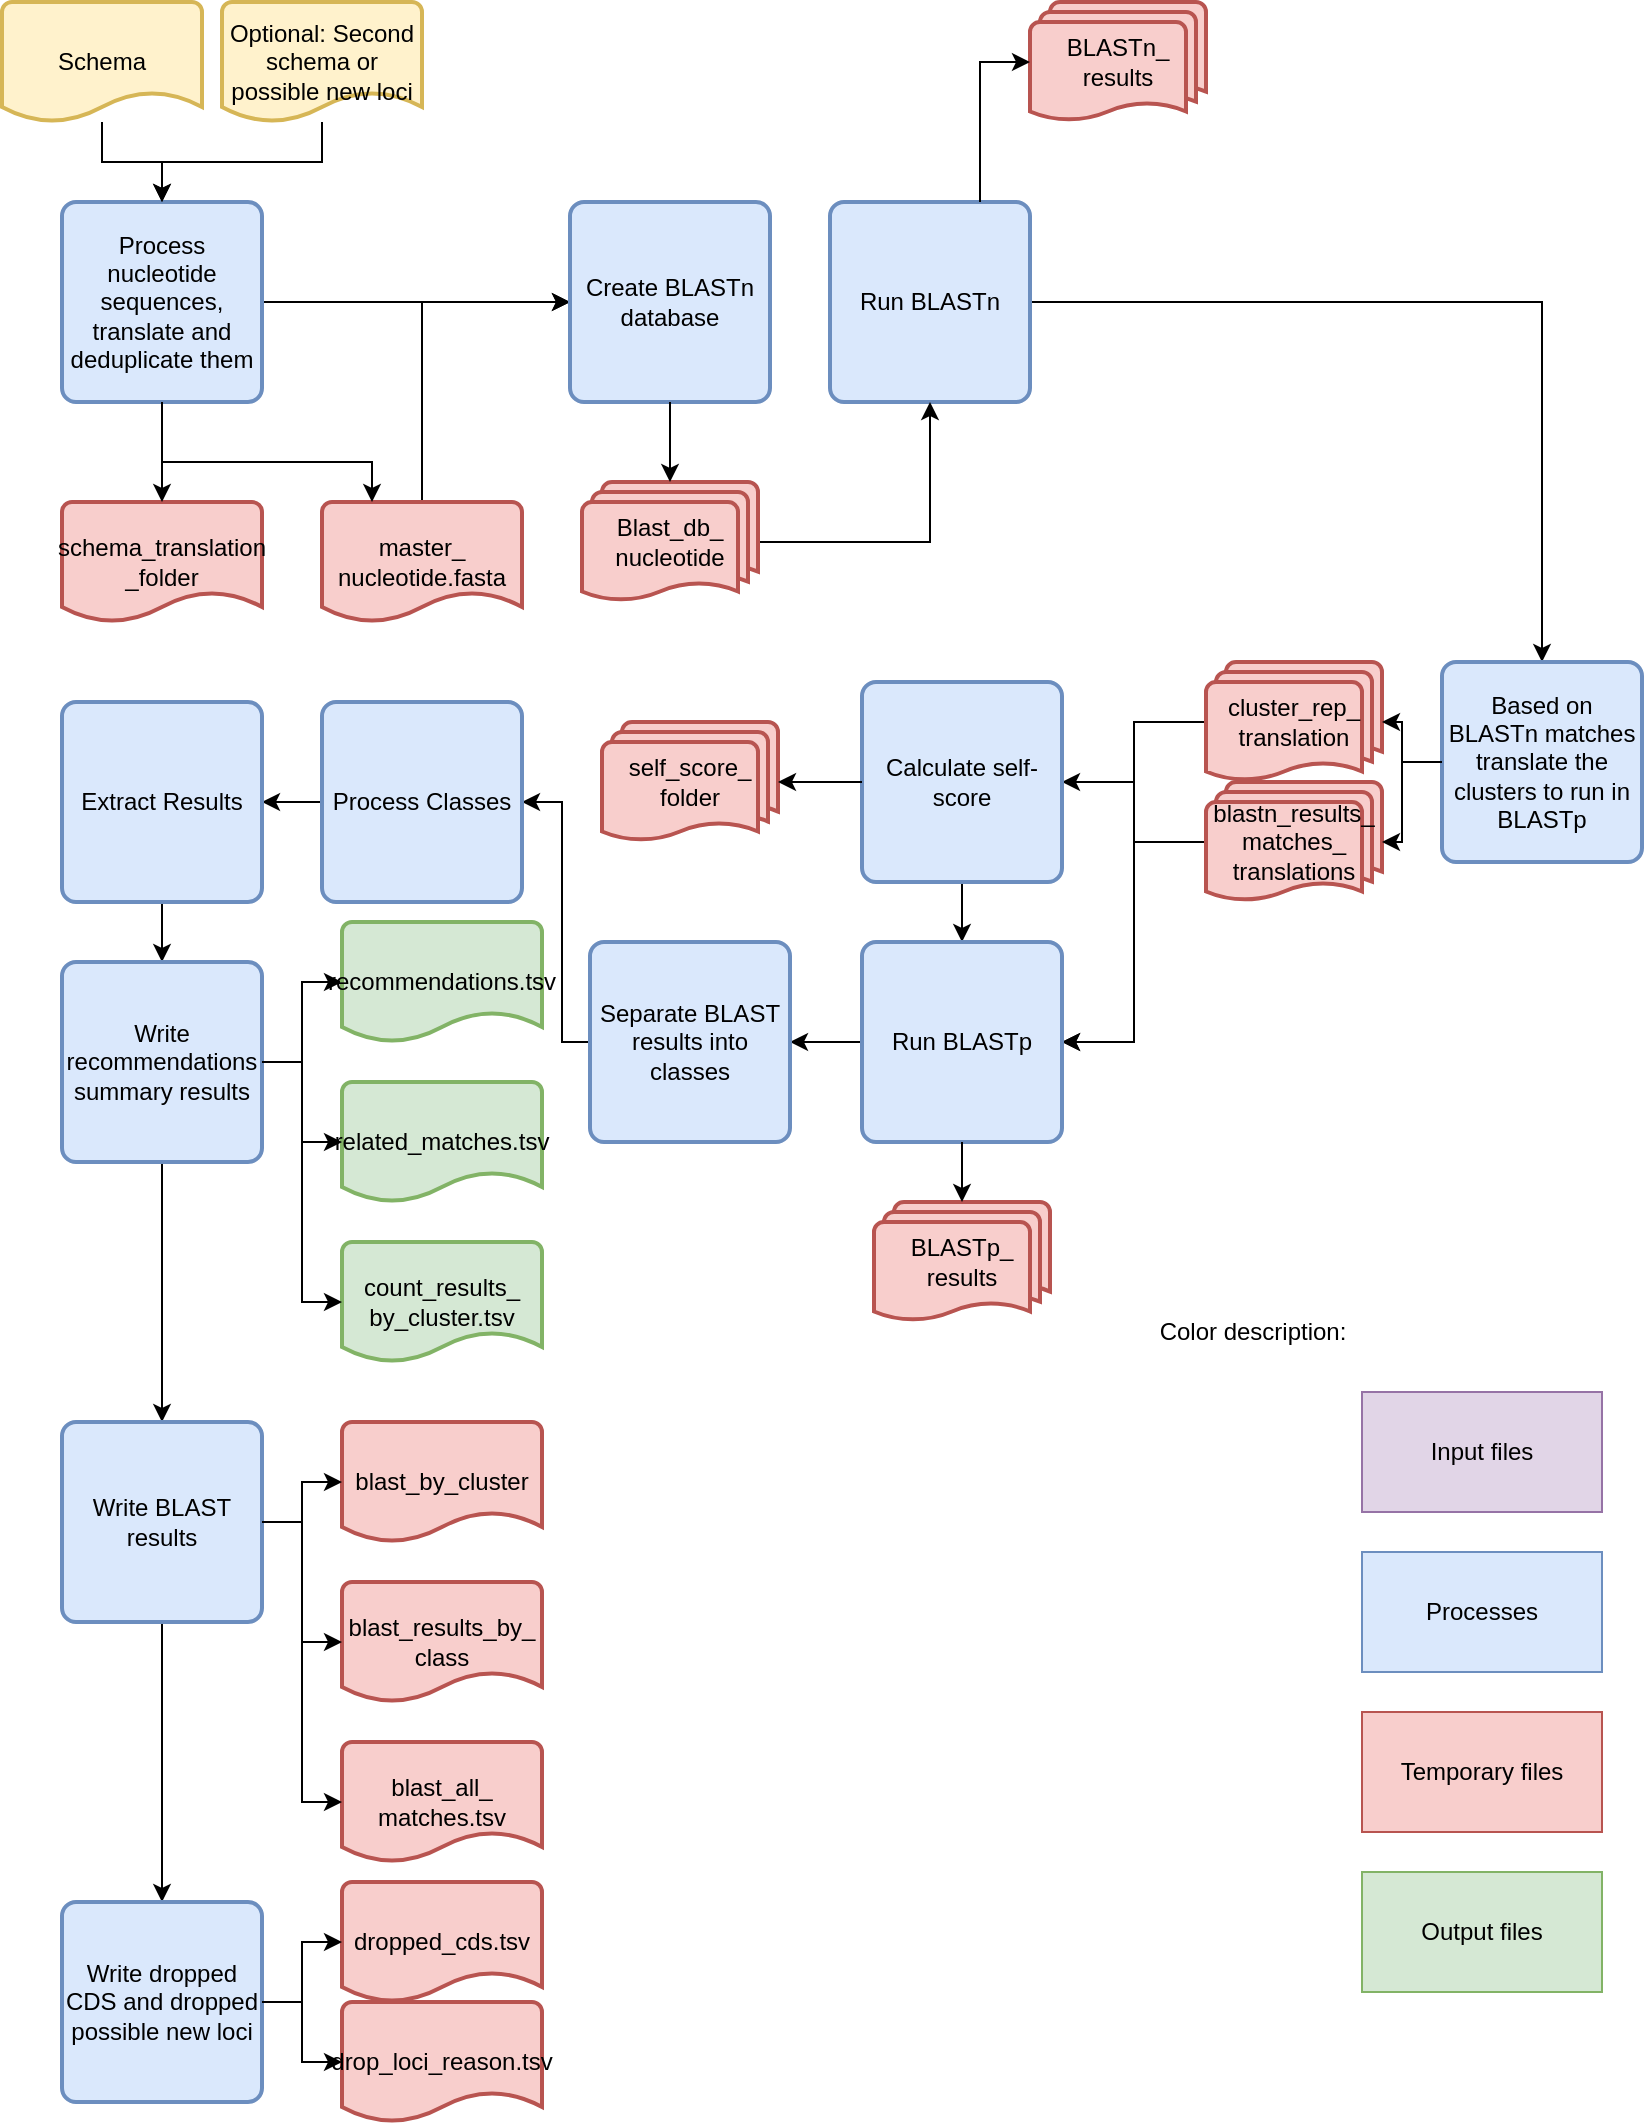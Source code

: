 <mxfile version="25.0.3">
  <diagram name="Page-1" id="O7tJ_XTMT47j3ZjIrFe9">
    <mxGraphModel dx="1364" dy="799" grid="1" gridSize="10" guides="1" tooltips="1" connect="1" arrows="1" fold="1" page="1" pageScale="1" pageWidth="850" pageHeight="1100" math="0" shadow="0">
      <root>
        <mxCell id="0" />
        <mxCell id="1" parent="0" />
        <mxCell id="bB8MIb_X-hNjf2Zx4OUO-77" style="edgeStyle=orthogonalEdgeStyle;rounded=0;orthogonalLoop=1;jettySize=auto;html=1;" edge="1" parent="1" source="bB8MIb_X-hNjf2Zx4OUO-1" target="bB8MIb_X-hNjf2Zx4OUO-18">
          <mxGeometry relative="1" as="geometry" />
        </mxCell>
        <mxCell id="bB8MIb_X-hNjf2Zx4OUO-1" value="Process nucleotide sequences, translate and deduplicate them" style="rounded=1;whiteSpace=wrap;html=1;absoluteArcSize=1;arcSize=14;strokeWidth=2;fillColor=#dae8fc;strokeColor=#6c8ebf;" vertex="1" parent="1">
          <mxGeometry x="40" y="110" width="100" height="100" as="geometry" />
        </mxCell>
        <mxCell id="bB8MIb_X-hNjf2Zx4OUO-2" style="edgeStyle=orthogonalEdgeStyle;rounded=0;orthogonalLoop=1;jettySize=auto;html=1;entryX=0.5;entryY=0;entryDx=0;entryDy=0;" edge="1" parent="1" source="bB8MIb_X-hNjf2Zx4OUO-3" target="bB8MIb_X-hNjf2Zx4OUO-1">
          <mxGeometry relative="1" as="geometry" />
        </mxCell>
        <mxCell id="bB8MIb_X-hNjf2Zx4OUO-3" value="Schema" style="strokeWidth=2;html=1;shape=mxgraph.flowchart.document2;whiteSpace=wrap;size=0.25;fillColor=#fff2cc;strokeColor=#d6b656;" vertex="1" parent="1">
          <mxGeometry x="10" y="10" width="100" height="60" as="geometry" />
        </mxCell>
        <mxCell id="bB8MIb_X-hNjf2Zx4OUO-6" value="schema_translation&lt;div&gt;_folder&lt;/div&gt;" style="strokeWidth=2;html=1;shape=mxgraph.flowchart.document2;whiteSpace=wrap;size=0.25;fillColor=#f8cecc;strokeColor=#b85450;" vertex="1" parent="1">
          <mxGeometry x="40" y="260" width="100" height="60" as="geometry" />
        </mxCell>
        <mxCell id="bB8MIb_X-hNjf2Zx4OUO-76" style="edgeStyle=orthogonalEdgeStyle;rounded=0;orthogonalLoop=1;jettySize=auto;html=1;entryX=0;entryY=0.5;entryDx=0;entryDy=0;" edge="1" parent="1" source="bB8MIb_X-hNjf2Zx4OUO-8" target="bB8MIb_X-hNjf2Zx4OUO-18">
          <mxGeometry relative="1" as="geometry">
            <Array as="points">
              <mxPoint x="220" y="160" />
            </Array>
          </mxGeometry>
        </mxCell>
        <mxCell id="bB8MIb_X-hNjf2Zx4OUO-8" value="&lt;div&gt;master_&lt;/div&gt;&lt;div&gt;nucleotide.fasta&lt;/div&gt;" style="strokeWidth=2;html=1;shape=mxgraph.flowchart.document2;whiteSpace=wrap;size=0.25;fillColor=#f8cecc;strokeColor=#b85450;" vertex="1" parent="1">
          <mxGeometry x="170" y="260" width="100" height="60" as="geometry" />
        </mxCell>
        <mxCell id="bB8MIb_X-hNjf2Zx4OUO-9" style="edgeStyle=orthogonalEdgeStyle;rounded=0;orthogonalLoop=1;jettySize=auto;html=1;entryX=0.5;entryY=0;entryDx=0;entryDy=0;entryPerimeter=0;" edge="1" parent="1" source="bB8MIb_X-hNjf2Zx4OUO-1" target="bB8MIb_X-hNjf2Zx4OUO-6">
          <mxGeometry relative="1" as="geometry" />
        </mxCell>
        <mxCell id="bB8MIb_X-hNjf2Zx4OUO-10" style="edgeStyle=orthogonalEdgeStyle;rounded=0;orthogonalLoop=1;jettySize=auto;html=1;entryX=0.25;entryY=0;entryDx=0;entryDy=0;entryPerimeter=0;" edge="1" parent="1" source="bB8MIb_X-hNjf2Zx4OUO-1" target="bB8MIb_X-hNjf2Zx4OUO-8">
          <mxGeometry relative="1" as="geometry">
            <Array as="points">
              <mxPoint x="90" y="240" />
              <mxPoint x="195" y="240" />
            </Array>
          </mxGeometry>
        </mxCell>
        <mxCell id="bB8MIb_X-hNjf2Zx4OUO-18" value="Create BLASTn database" style="rounded=1;whiteSpace=wrap;html=1;absoluteArcSize=1;arcSize=14;strokeWidth=2;fillColor=#dae8fc;strokeColor=#6c8ebf;" vertex="1" parent="1">
          <mxGeometry x="294" y="110" width="100" height="100" as="geometry" />
        </mxCell>
        <mxCell id="bB8MIb_X-hNjf2Zx4OUO-19" style="edgeStyle=orthogonalEdgeStyle;rounded=0;orthogonalLoop=1;jettySize=auto;html=1;entryX=0.5;entryY=0;entryDx=0;entryDy=0;" edge="1" parent="1" source="bB8MIb_X-hNjf2Zx4OUO-20" target="bB8MIb_X-hNjf2Zx4OUO-24">
          <mxGeometry relative="1" as="geometry" />
        </mxCell>
        <mxCell id="bB8MIb_X-hNjf2Zx4OUO-20" value="Run BLASTn" style="rounded=1;whiteSpace=wrap;html=1;absoluteArcSize=1;arcSize=14;strokeWidth=2;fillColor=#dae8fc;strokeColor=#6c8ebf;" vertex="1" parent="1">
          <mxGeometry x="424" y="110" width="100" height="100" as="geometry" />
        </mxCell>
        <mxCell id="bB8MIb_X-hNjf2Zx4OUO-21" style="edgeStyle=orthogonalEdgeStyle;rounded=0;orthogonalLoop=1;jettySize=auto;html=1;entryX=0.5;entryY=1;entryDx=0;entryDy=0;" edge="1" parent="1" source="bB8MIb_X-hNjf2Zx4OUO-22" target="bB8MIb_X-hNjf2Zx4OUO-20">
          <mxGeometry relative="1" as="geometry" />
        </mxCell>
        <mxCell id="bB8MIb_X-hNjf2Zx4OUO-22" value="Blast_db_&lt;div&gt;nucleotide&lt;/div&gt;" style="strokeWidth=2;html=1;shape=mxgraph.flowchart.multi-document;whiteSpace=wrap;fillColor=#f8cecc;strokeColor=#b85450;" vertex="1" parent="1">
          <mxGeometry x="300" y="250" width="88" height="60" as="geometry" />
        </mxCell>
        <mxCell id="bB8MIb_X-hNjf2Zx4OUO-23" style="edgeStyle=orthogonalEdgeStyle;rounded=0;orthogonalLoop=1;jettySize=auto;html=1;entryX=0.5;entryY=0;entryDx=0;entryDy=0;entryPerimeter=0;" edge="1" parent="1" source="bB8MIb_X-hNjf2Zx4OUO-18" target="bB8MIb_X-hNjf2Zx4OUO-22">
          <mxGeometry relative="1" as="geometry" />
        </mxCell>
        <mxCell id="bB8MIb_X-hNjf2Zx4OUO-24" value="Based on BLASTn matches translate the clusters to run in BLASTp" style="rounded=1;whiteSpace=wrap;html=1;absoluteArcSize=1;arcSize=14;strokeWidth=2;fillColor=#dae8fc;strokeColor=#6c8ebf;" vertex="1" parent="1">
          <mxGeometry x="730" y="340" width="100" height="100" as="geometry" />
        </mxCell>
        <mxCell id="bB8MIb_X-hNjf2Zx4OUO-25" value="BLASTn_&lt;div&gt;results&lt;/div&gt;" style="strokeWidth=2;html=1;shape=mxgraph.flowchart.multi-document;whiteSpace=wrap;fillColor=#f8cecc;strokeColor=#b85450;" vertex="1" parent="1">
          <mxGeometry x="524" y="10" width="88" height="60" as="geometry" />
        </mxCell>
        <mxCell id="bB8MIb_X-hNjf2Zx4OUO-26" style="edgeStyle=orthogonalEdgeStyle;rounded=0;orthogonalLoop=1;jettySize=auto;html=1;exitX=0.75;exitY=0;exitDx=0;exitDy=0;entryX=0;entryY=0.5;entryDx=0;entryDy=0;entryPerimeter=0;" edge="1" parent="1" source="bB8MIb_X-hNjf2Zx4OUO-20" target="bB8MIb_X-hNjf2Zx4OUO-25">
          <mxGeometry relative="1" as="geometry" />
        </mxCell>
        <mxCell id="bB8MIb_X-hNjf2Zx4OUO-27" style="edgeStyle=orthogonalEdgeStyle;rounded=0;orthogonalLoop=1;jettySize=auto;html=1;entryX=1;entryY=0.5;entryDx=0;entryDy=0;" edge="1" parent="1" source="bB8MIb_X-hNjf2Zx4OUO-28" target="bB8MIb_X-hNjf2Zx4OUO-37">
          <mxGeometry relative="1" as="geometry" />
        </mxCell>
        <mxCell id="bB8MIb_X-hNjf2Zx4OUO-28" value="blastn_results_&lt;div&gt;matches_&lt;/div&gt;&lt;div&gt;translations&lt;/div&gt;" style="strokeWidth=2;html=1;shape=mxgraph.flowchart.multi-document;whiteSpace=wrap;fillColor=#f8cecc;strokeColor=#b85450;" vertex="1" parent="1">
          <mxGeometry x="612" y="400" width="88" height="60" as="geometry" />
        </mxCell>
        <mxCell id="bB8MIb_X-hNjf2Zx4OUO-29" style="edgeStyle=orthogonalEdgeStyle;rounded=0;orthogonalLoop=1;jettySize=auto;html=1;entryX=1;entryY=0.5;entryDx=0;entryDy=0;" edge="1" parent="1" source="bB8MIb_X-hNjf2Zx4OUO-31" target="bB8MIb_X-hNjf2Zx4OUO-33">
          <mxGeometry relative="1" as="geometry" />
        </mxCell>
        <mxCell id="bB8MIb_X-hNjf2Zx4OUO-30" style="edgeStyle=orthogonalEdgeStyle;rounded=0;orthogonalLoop=1;jettySize=auto;html=1;entryX=1;entryY=0.5;entryDx=0;entryDy=0;" edge="1" parent="1" source="bB8MIb_X-hNjf2Zx4OUO-31" target="bB8MIb_X-hNjf2Zx4OUO-37">
          <mxGeometry relative="1" as="geometry" />
        </mxCell>
        <mxCell id="bB8MIb_X-hNjf2Zx4OUO-31" value="cluster_rep_&lt;div&gt;translation&lt;/div&gt;" style="strokeWidth=2;html=1;shape=mxgraph.flowchart.multi-document;whiteSpace=wrap;fillColor=#f8cecc;strokeColor=#b85450;" vertex="1" parent="1">
          <mxGeometry x="612" y="340" width="88" height="60" as="geometry" />
        </mxCell>
        <mxCell id="bB8MIb_X-hNjf2Zx4OUO-32" style="edgeStyle=orthogonalEdgeStyle;rounded=0;orthogonalLoop=1;jettySize=auto;html=1;entryX=0.5;entryY=0;entryDx=0;entryDy=0;" edge="1" parent="1" source="bB8MIb_X-hNjf2Zx4OUO-33" target="bB8MIb_X-hNjf2Zx4OUO-37">
          <mxGeometry relative="1" as="geometry" />
        </mxCell>
        <mxCell id="bB8MIb_X-hNjf2Zx4OUO-33" value="Calculate self-score" style="rounded=1;whiteSpace=wrap;html=1;absoluteArcSize=1;arcSize=14;strokeWidth=2;fillColor=#dae8fc;strokeColor=#6c8ebf;" vertex="1" parent="1">
          <mxGeometry x="440" y="350" width="100" height="100" as="geometry" />
        </mxCell>
        <mxCell id="bB8MIb_X-hNjf2Zx4OUO-34" style="edgeStyle=orthogonalEdgeStyle;rounded=0;orthogonalLoop=1;jettySize=auto;html=1;entryX=1;entryY=0.5;entryDx=0;entryDy=0;entryPerimeter=0;" edge="1" parent="1" source="bB8MIb_X-hNjf2Zx4OUO-24" target="bB8MIb_X-hNjf2Zx4OUO-31">
          <mxGeometry relative="1" as="geometry" />
        </mxCell>
        <mxCell id="bB8MIb_X-hNjf2Zx4OUO-35" style="edgeStyle=orthogonalEdgeStyle;rounded=0;orthogonalLoop=1;jettySize=auto;html=1;entryX=1;entryY=0.5;entryDx=0;entryDy=0;entryPerimeter=0;" edge="1" parent="1" source="bB8MIb_X-hNjf2Zx4OUO-24" target="bB8MIb_X-hNjf2Zx4OUO-28">
          <mxGeometry relative="1" as="geometry" />
        </mxCell>
        <mxCell id="bB8MIb_X-hNjf2Zx4OUO-36" style="edgeStyle=orthogonalEdgeStyle;rounded=0;orthogonalLoop=1;jettySize=auto;html=1;entryX=1;entryY=0.5;entryDx=0;entryDy=0;" edge="1" parent="1" source="bB8MIb_X-hNjf2Zx4OUO-37" target="bB8MIb_X-hNjf2Zx4OUO-42">
          <mxGeometry relative="1" as="geometry" />
        </mxCell>
        <mxCell id="bB8MIb_X-hNjf2Zx4OUO-37" value="Run BLASTp" style="rounded=1;whiteSpace=wrap;html=1;absoluteArcSize=1;arcSize=14;strokeWidth=2;fillColor=#dae8fc;strokeColor=#6c8ebf;" vertex="1" parent="1">
          <mxGeometry x="440" y="480" width="100" height="100" as="geometry" />
        </mxCell>
        <mxCell id="bB8MIb_X-hNjf2Zx4OUO-38" value="self_score_&lt;div&gt;folder&lt;/div&gt;" style="strokeWidth=2;html=1;shape=mxgraph.flowchart.multi-document;whiteSpace=wrap;fillColor=#f8cecc;strokeColor=#b85450;" vertex="1" parent="1">
          <mxGeometry x="310" y="370" width="88" height="60" as="geometry" />
        </mxCell>
        <mxCell id="bB8MIb_X-hNjf2Zx4OUO-39" style="edgeStyle=orthogonalEdgeStyle;rounded=0;orthogonalLoop=1;jettySize=auto;html=1;entryX=1;entryY=0.5;entryDx=0;entryDy=0;entryPerimeter=0;" edge="1" parent="1" source="bB8MIb_X-hNjf2Zx4OUO-33" target="bB8MIb_X-hNjf2Zx4OUO-38">
          <mxGeometry relative="1" as="geometry" />
        </mxCell>
        <mxCell id="bB8MIb_X-hNjf2Zx4OUO-40" value="BLASTp_&lt;div&gt;results&lt;/div&gt;" style="strokeWidth=2;html=1;shape=mxgraph.flowchart.multi-document;whiteSpace=wrap;fillColor=#f8cecc;strokeColor=#b85450;" vertex="1" parent="1">
          <mxGeometry x="446" y="610" width="88" height="60" as="geometry" />
        </mxCell>
        <mxCell id="bB8MIb_X-hNjf2Zx4OUO-41" style="edgeStyle=orthogonalEdgeStyle;rounded=0;orthogonalLoop=1;jettySize=auto;html=1;entryX=1;entryY=0.5;entryDx=0;entryDy=0;" edge="1" parent="1" source="bB8MIb_X-hNjf2Zx4OUO-42" target="bB8MIb_X-hNjf2Zx4OUO-45">
          <mxGeometry relative="1" as="geometry">
            <Array as="points">
              <mxPoint x="290" y="530" />
              <mxPoint x="290" y="410" />
            </Array>
          </mxGeometry>
        </mxCell>
        <mxCell id="bB8MIb_X-hNjf2Zx4OUO-42" value="Separate BLAST results into classes" style="rounded=1;whiteSpace=wrap;html=1;absoluteArcSize=1;arcSize=14;strokeWidth=2;fillColor=#dae8fc;strokeColor=#6c8ebf;" vertex="1" parent="1">
          <mxGeometry x="304" y="480" width="100" height="100" as="geometry" />
        </mxCell>
        <mxCell id="bB8MIb_X-hNjf2Zx4OUO-43" style="edgeStyle=orthogonalEdgeStyle;rounded=0;orthogonalLoop=1;jettySize=auto;html=1;entryX=0.5;entryY=0;entryDx=0;entryDy=0;entryPerimeter=0;" edge="1" parent="1" source="bB8MIb_X-hNjf2Zx4OUO-37" target="bB8MIb_X-hNjf2Zx4OUO-40">
          <mxGeometry relative="1" as="geometry" />
        </mxCell>
        <mxCell id="bB8MIb_X-hNjf2Zx4OUO-44" style="edgeStyle=orthogonalEdgeStyle;rounded=0;orthogonalLoop=1;jettySize=auto;html=1;entryX=1;entryY=0.5;entryDx=0;entryDy=0;" edge="1" parent="1" source="bB8MIb_X-hNjf2Zx4OUO-45" target="bB8MIb_X-hNjf2Zx4OUO-47">
          <mxGeometry relative="1" as="geometry" />
        </mxCell>
        <mxCell id="bB8MIb_X-hNjf2Zx4OUO-45" value="Process Classes" style="rounded=1;whiteSpace=wrap;html=1;absoluteArcSize=1;arcSize=14;strokeWidth=2;fillColor=#dae8fc;strokeColor=#6c8ebf;" vertex="1" parent="1">
          <mxGeometry x="170" y="360" width="100" height="100" as="geometry" />
        </mxCell>
        <mxCell id="bB8MIb_X-hNjf2Zx4OUO-46" style="edgeStyle=orthogonalEdgeStyle;rounded=0;orthogonalLoop=1;jettySize=auto;html=1;entryX=0.5;entryY=0;entryDx=0;entryDy=0;" edge="1" parent="1" source="bB8MIb_X-hNjf2Zx4OUO-47" target="bB8MIb_X-hNjf2Zx4OUO-50">
          <mxGeometry relative="1" as="geometry" />
        </mxCell>
        <mxCell id="bB8MIb_X-hNjf2Zx4OUO-47" value="Extract Results" style="rounded=1;whiteSpace=wrap;html=1;absoluteArcSize=1;arcSize=14;strokeWidth=2;fillColor=#dae8fc;strokeColor=#6c8ebf;" vertex="1" parent="1">
          <mxGeometry x="40" y="360" width="100" height="100" as="geometry" />
        </mxCell>
        <mxCell id="bB8MIb_X-hNjf2Zx4OUO-48" style="edgeStyle=orthogonalEdgeStyle;rounded=0;orthogonalLoop=1;jettySize=auto;html=1;" edge="1" parent="1" source="bB8MIb_X-hNjf2Zx4OUO-50" target="bB8MIb_X-hNjf2Zx4OUO-51">
          <mxGeometry relative="1" as="geometry" />
        </mxCell>
        <mxCell id="bB8MIb_X-hNjf2Zx4OUO-49" style="edgeStyle=orthogonalEdgeStyle;rounded=0;orthogonalLoop=1;jettySize=auto;html=1;entryX=0.5;entryY=0;entryDx=0;entryDy=0;" edge="1" parent="1" source="bB8MIb_X-hNjf2Zx4OUO-50" target="bB8MIb_X-hNjf2Zx4OUO-57">
          <mxGeometry relative="1" as="geometry" />
        </mxCell>
        <mxCell id="bB8MIb_X-hNjf2Zx4OUO-50" value="Write recommendations summary results" style="rounded=1;whiteSpace=wrap;html=1;absoluteArcSize=1;arcSize=14;strokeWidth=2;fillColor=#dae8fc;strokeColor=#6c8ebf;" vertex="1" parent="1">
          <mxGeometry x="40" y="490" width="100" height="100" as="geometry" />
        </mxCell>
        <mxCell id="bB8MIb_X-hNjf2Zx4OUO-51" value="recommendations.tsv" style="strokeWidth=2;html=1;shape=mxgraph.flowchart.document2;whiteSpace=wrap;size=0.25;fillColor=#d5e8d4;strokeColor=#82b366;" vertex="1" parent="1">
          <mxGeometry x="180" y="470" width="100" height="60" as="geometry" />
        </mxCell>
        <mxCell id="bB8MIb_X-hNjf2Zx4OUO-52" value="related_matches.tsv" style="strokeWidth=2;html=1;shape=mxgraph.flowchart.document2;whiteSpace=wrap;size=0.25;fillColor=#d5e8d4;strokeColor=#82b366;" vertex="1" parent="1">
          <mxGeometry x="180" y="550" width="100" height="60" as="geometry" />
        </mxCell>
        <mxCell id="bB8MIb_X-hNjf2Zx4OUO-53" style="edgeStyle=orthogonalEdgeStyle;rounded=0;orthogonalLoop=1;jettySize=auto;html=1;entryX=0;entryY=0.5;entryDx=0;entryDy=0;entryPerimeter=0;" edge="1" parent="1" source="bB8MIb_X-hNjf2Zx4OUO-50" target="bB8MIb_X-hNjf2Zx4OUO-52">
          <mxGeometry relative="1" as="geometry" />
        </mxCell>
        <mxCell id="bB8MIb_X-hNjf2Zx4OUO-54" value="count_results_&lt;div&gt;by_cluster.tsv&lt;/div&gt;" style="strokeWidth=2;html=1;shape=mxgraph.flowchart.document2;whiteSpace=wrap;size=0.25;fillColor=#d5e8d4;strokeColor=#82b366;" vertex="1" parent="1">
          <mxGeometry x="180" y="630" width="100" height="60" as="geometry" />
        </mxCell>
        <mxCell id="bB8MIb_X-hNjf2Zx4OUO-55" style="edgeStyle=orthogonalEdgeStyle;rounded=0;orthogonalLoop=1;jettySize=auto;html=1;entryX=0;entryY=0.5;entryDx=0;entryDy=0;entryPerimeter=0;" edge="1" parent="1" source="bB8MIb_X-hNjf2Zx4OUO-50" target="bB8MIb_X-hNjf2Zx4OUO-54">
          <mxGeometry relative="1" as="geometry" />
        </mxCell>
        <mxCell id="bB8MIb_X-hNjf2Zx4OUO-56" style="edgeStyle=orthogonalEdgeStyle;rounded=0;orthogonalLoop=1;jettySize=auto;html=1;entryX=0.5;entryY=0;entryDx=0;entryDy=0;" edge="1" parent="1" source="bB8MIb_X-hNjf2Zx4OUO-57" target="bB8MIb_X-hNjf2Zx4OUO-64">
          <mxGeometry relative="1" as="geometry" />
        </mxCell>
        <mxCell id="bB8MIb_X-hNjf2Zx4OUO-57" value="Write BLAST results" style="rounded=1;whiteSpace=wrap;html=1;absoluteArcSize=1;arcSize=14;strokeWidth=2;fillColor=#dae8fc;strokeColor=#6c8ebf;" vertex="1" parent="1">
          <mxGeometry x="40" y="720" width="100" height="100" as="geometry" />
        </mxCell>
        <mxCell id="bB8MIb_X-hNjf2Zx4OUO-58" value="blast_by_cluster" style="strokeWidth=2;html=1;shape=mxgraph.flowchart.document2;whiteSpace=wrap;size=0.25;fillColor=#f8cecc;strokeColor=#b85450;" vertex="1" parent="1">
          <mxGeometry x="180" y="720" width="100" height="60" as="geometry" />
        </mxCell>
        <mxCell id="bB8MIb_X-hNjf2Zx4OUO-59" value="blast_results_by_&lt;div&gt;class&lt;/div&gt;" style="strokeWidth=2;html=1;shape=mxgraph.flowchart.document2;whiteSpace=wrap;size=0.25;fillColor=#f8cecc;strokeColor=#b85450;" vertex="1" parent="1">
          <mxGeometry x="180" y="800" width="100" height="60" as="geometry" />
        </mxCell>
        <mxCell id="bB8MIb_X-hNjf2Zx4OUO-60" value="blast_all_&lt;div&gt;matches.tsv&lt;/div&gt;" style="strokeWidth=2;html=1;shape=mxgraph.flowchart.document2;whiteSpace=wrap;size=0.25;fillColor=#f8cecc;strokeColor=#b85450;" vertex="1" parent="1">
          <mxGeometry x="180" y="880" width="100" height="60" as="geometry" />
        </mxCell>
        <mxCell id="bB8MIb_X-hNjf2Zx4OUO-61" style="edgeStyle=orthogonalEdgeStyle;rounded=0;orthogonalLoop=1;jettySize=auto;html=1;entryX=0;entryY=0.5;entryDx=0;entryDy=0;entryPerimeter=0;" edge="1" parent="1" source="bB8MIb_X-hNjf2Zx4OUO-57" target="bB8MIb_X-hNjf2Zx4OUO-58">
          <mxGeometry relative="1" as="geometry" />
        </mxCell>
        <mxCell id="bB8MIb_X-hNjf2Zx4OUO-62" style="edgeStyle=orthogonalEdgeStyle;rounded=0;orthogonalLoop=1;jettySize=auto;html=1;entryX=0;entryY=0.5;entryDx=0;entryDy=0;entryPerimeter=0;" edge="1" parent="1" source="bB8MIb_X-hNjf2Zx4OUO-57" target="bB8MIb_X-hNjf2Zx4OUO-59">
          <mxGeometry relative="1" as="geometry" />
        </mxCell>
        <mxCell id="bB8MIb_X-hNjf2Zx4OUO-63" style="edgeStyle=orthogonalEdgeStyle;rounded=0;orthogonalLoop=1;jettySize=auto;html=1;entryX=0;entryY=0.5;entryDx=0;entryDy=0;entryPerimeter=0;" edge="1" parent="1" source="bB8MIb_X-hNjf2Zx4OUO-57" target="bB8MIb_X-hNjf2Zx4OUO-60">
          <mxGeometry relative="1" as="geometry" />
        </mxCell>
        <mxCell id="bB8MIb_X-hNjf2Zx4OUO-64" value="Write dropped CDS and dropped possible new loci" style="rounded=1;whiteSpace=wrap;html=1;absoluteArcSize=1;arcSize=14;strokeWidth=2;fillColor=#dae8fc;strokeColor=#6c8ebf;" vertex="1" parent="1">
          <mxGeometry x="40" y="960" width="100" height="100" as="geometry" />
        </mxCell>
        <mxCell id="bB8MIb_X-hNjf2Zx4OUO-65" value="dropped_cds.tsv" style="strokeWidth=2;html=1;shape=mxgraph.flowchart.document2;whiteSpace=wrap;size=0.25;fillColor=#f8cecc;strokeColor=#b85450;" vertex="1" parent="1">
          <mxGeometry x="180" y="950" width="100" height="60" as="geometry" />
        </mxCell>
        <mxCell id="bB8MIb_X-hNjf2Zx4OUO-66" style="edgeStyle=orthogonalEdgeStyle;rounded=0;orthogonalLoop=1;jettySize=auto;html=1;entryX=0;entryY=0.5;entryDx=0;entryDy=0;entryPerimeter=0;" edge="1" parent="1" source="bB8MIb_X-hNjf2Zx4OUO-64" target="bB8MIb_X-hNjf2Zx4OUO-65">
          <mxGeometry relative="1" as="geometry" />
        </mxCell>
        <mxCell id="bB8MIb_X-hNjf2Zx4OUO-67" value="drop_loci_reason.tsv" style="strokeWidth=2;html=1;shape=mxgraph.flowchart.document2;whiteSpace=wrap;size=0.25;fillColor=#f8cecc;strokeColor=#b85450;" vertex="1" parent="1">
          <mxGeometry x="180" y="1010" width="100" height="60" as="geometry" />
        </mxCell>
        <mxCell id="bB8MIb_X-hNjf2Zx4OUO-68" style="edgeStyle=orthogonalEdgeStyle;rounded=0;orthogonalLoop=1;jettySize=auto;html=1;entryX=0;entryY=0.5;entryDx=0;entryDy=0;entryPerimeter=0;" edge="1" parent="1" source="bB8MIb_X-hNjf2Zx4OUO-64" target="bB8MIb_X-hNjf2Zx4OUO-67">
          <mxGeometry relative="1" as="geometry" />
        </mxCell>
        <mxCell id="bB8MIb_X-hNjf2Zx4OUO-69" value="Processes" style="rounded=0;whiteSpace=wrap;html=1;fillColor=#dae8fc;strokeColor=#6c8ebf;" vertex="1" parent="1">
          <mxGeometry x="690" y="785" width="120" height="60" as="geometry" />
        </mxCell>
        <mxCell id="bB8MIb_X-hNjf2Zx4OUO-70" value="Temporary files" style="rounded=0;whiteSpace=wrap;html=1;fillColor=#f8cecc;strokeColor=#b85450;" vertex="1" parent="1">
          <mxGeometry x="690" y="865" width="120" height="60" as="geometry" />
        </mxCell>
        <mxCell id="bB8MIb_X-hNjf2Zx4OUO-71" value="Input files" style="rounded=0;whiteSpace=wrap;html=1;fillColor=#e1d5e7;strokeColor=#9673a6;" vertex="1" parent="1">
          <mxGeometry x="690" y="705" width="120" height="60" as="geometry" />
        </mxCell>
        <mxCell id="bB8MIb_X-hNjf2Zx4OUO-72" value="Output files" style="rounded=0;whiteSpace=wrap;html=1;fillColor=#d5e8d4;strokeColor=#82b366;" vertex="1" parent="1">
          <mxGeometry x="690" y="945" width="120" height="60" as="geometry" />
        </mxCell>
        <mxCell id="bB8MIb_X-hNjf2Zx4OUO-73" value="Color description:" style="text;html=1;align=center;verticalAlign=middle;resizable=0;points=[];autosize=1;strokeColor=none;fillColor=none;" vertex="1" parent="1">
          <mxGeometry x="580" y="660" width="110" height="30" as="geometry" />
        </mxCell>
        <mxCell id="bB8MIb_X-hNjf2Zx4OUO-75" style="edgeStyle=orthogonalEdgeStyle;rounded=0;orthogonalLoop=1;jettySize=auto;html=1;entryX=0.5;entryY=0;entryDx=0;entryDy=0;" edge="1" parent="1" source="bB8MIb_X-hNjf2Zx4OUO-74" target="bB8MIb_X-hNjf2Zx4OUO-1">
          <mxGeometry relative="1" as="geometry" />
        </mxCell>
        <mxCell id="bB8MIb_X-hNjf2Zx4OUO-74" value="Optional: Second schema or possible new loci" style="strokeWidth=2;html=1;shape=mxgraph.flowchart.document2;whiteSpace=wrap;size=0.25;fillColor=#fff2cc;strokeColor=#d6b656;" vertex="1" parent="1">
          <mxGeometry x="120" y="10" width="100" height="60" as="geometry" />
        </mxCell>
      </root>
    </mxGraphModel>
  </diagram>
</mxfile>
